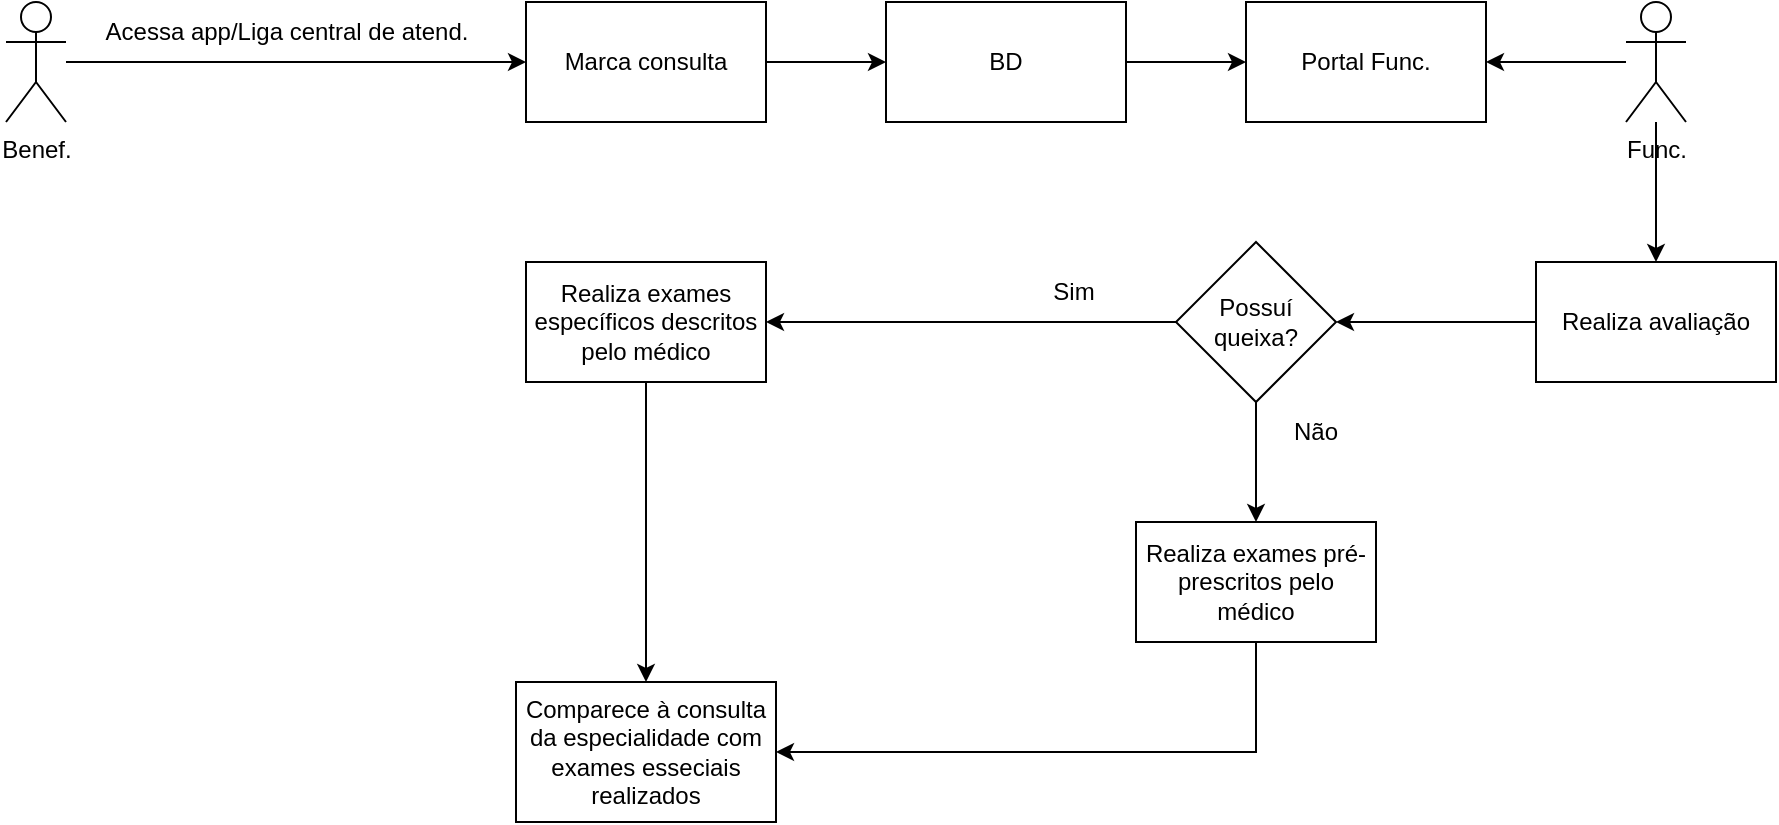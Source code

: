 <mxfile version="22.1.1" type="device">
  <diagram name="Página-1" id="huURj8NSp5yyznoCVy1u">
    <mxGraphModel dx="1877" dy="522" grid="1" gridSize="10" guides="1" tooltips="1" connect="1" arrows="1" fold="1" page="1" pageScale="1" pageWidth="827" pageHeight="1169" math="0" shadow="0">
      <root>
        <mxCell id="0" />
        <mxCell id="1" parent="0" />
        <mxCell id="s7PfS4D-mDp2UdjOUPB3-10" value="" style="edgeStyle=orthogonalEdgeStyle;rounded=0;orthogonalLoop=1;jettySize=auto;html=1;" edge="1" parent="1" source="s7PfS4D-mDp2UdjOUPB3-1" target="s7PfS4D-mDp2UdjOUPB3-9">
          <mxGeometry relative="1" as="geometry" />
        </mxCell>
        <mxCell id="s7PfS4D-mDp2UdjOUPB3-1" value="Benef.&lt;br&gt;" style="shape=umlActor;verticalLabelPosition=bottom;verticalAlign=top;html=1;outlineConnect=0;" vertex="1" parent="1">
          <mxGeometry x="-90" y="50" width="30" height="60" as="geometry" />
        </mxCell>
        <mxCell id="s7PfS4D-mDp2UdjOUPB3-15" value="" style="edgeStyle=orthogonalEdgeStyle;rounded=0;orthogonalLoop=1;jettySize=auto;html=1;" edge="1" parent="1" source="s7PfS4D-mDp2UdjOUPB3-3" target="s7PfS4D-mDp2UdjOUPB3-13">
          <mxGeometry relative="1" as="geometry" />
        </mxCell>
        <mxCell id="s7PfS4D-mDp2UdjOUPB3-19" value="" style="edgeStyle=orthogonalEdgeStyle;rounded=0;orthogonalLoop=1;jettySize=auto;html=1;" edge="1" parent="1" source="s7PfS4D-mDp2UdjOUPB3-3" target="s7PfS4D-mDp2UdjOUPB3-17">
          <mxGeometry relative="1" as="geometry" />
        </mxCell>
        <mxCell id="s7PfS4D-mDp2UdjOUPB3-3" value="Func." style="shape=umlActor;verticalLabelPosition=bottom;verticalAlign=top;html=1;outlineConnect=0;" vertex="1" parent="1">
          <mxGeometry x="720" y="50" width="30" height="60" as="geometry" />
        </mxCell>
        <mxCell id="s7PfS4D-mDp2UdjOUPB3-12" value="" style="edgeStyle=orthogonalEdgeStyle;rounded=0;orthogonalLoop=1;jettySize=auto;html=1;" edge="1" parent="1" source="s7PfS4D-mDp2UdjOUPB3-9" target="s7PfS4D-mDp2UdjOUPB3-11">
          <mxGeometry relative="1" as="geometry" />
        </mxCell>
        <object label="Marca consulta" ID_consulta="1" ID_Benef="1" Data_consulta="20/10/2024" Especialidade="Urologia" id="s7PfS4D-mDp2UdjOUPB3-9">
          <mxCell style="rounded=0;whiteSpace=wrap;html=1;" vertex="1" parent="1">
            <mxGeometry x="170" y="50" width="120" height="60" as="geometry" />
          </mxCell>
        </object>
        <mxCell id="s7PfS4D-mDp2UdjOUPB3-16" value="" style="edgeStyle=orthogonalEdgeStyle;rounded=0;orthogonalLoop=1;jettySize=auto;html=1;" edge="1" parent="1" source="s7PfS4D-mDp2UdjOUPB3-11" target="s7PfS4D-mDp2UdjOUPB3-13">
          <mxGeometry relative="1" as="geometry" />
        </mxCell>
        <mxCell id="s7PfS4D-mDp2UdjOUPB3-11" value="BD" style="whiteSpace=wrap;html=1;rounded=0;" vertex="1" parent="1">
          <mxGeometry x="350" y="50" width="120" height="60" as="geometry" />
        </mxCell>
        <mxCell id="s7PfS4D-mDp2UdjOUPB3-13" value="Portal Func." style="rounded=0;whiteSpace=wrap;html=1;" vertex="1" parent="1">
          <mxGeometry x="530" y="50" width="120" height="60" as="geometry" />
        </mxCell>
        <mxCell id="s7PfS4D-mDp2UdjOUPB3-25" value="" style="edgeStyle=orthogonalEdgeStyle;rounded=0;orthogonalLoop=1;jettySize=auto;html=1;" edge="1" parent="1" source="s7PfS4D-mDp2UdjOUPB3-17" target="s7PfS4D-mDp2UdjOUPB3-24">
          <mxGeometry relative="1" as="geometry" />
        </mxCell>
        <mxCell id="s7PfS4D-mDp2UdjOUPB3-17" value="Realiza avaliação" style="rounded=0;whiteSpace=wrap;html=1;" vertex="1" parent="1">
          <mxGeometry x="675" y="180" width="120" height="60" as="geometry" />
        </mxCell>
        <mxCell id="s7PfS4D-mDp2UdjOUPB3-27" value="" style="edgeStyle=orthogonalEdgeStyle;rounded=0;orthogonalLoop=1;jettySize=auto;html=1;" edge="1" parent="1" source="s7PfS4D-mDp2UdjOUPB3-24" target="s7PfS4D-mDp2UdjOUPB3-26">
          <mxGeometry relative="1" as="geometry" />
        </mxCell>
        <mxCell id="s7PfS4D-mDp2UdjOUPB3-29" value="" style="edgeStyle=orthogonalEdgeStyle;rounded=0;orthogonalLoop=1;jettySize=auto;html=1;" edge="1" parent="1" source="s7PfS4D-mDp2UdjOUPB3-24" target="s7PfS4D-mDp2UdjOUPB3-28">
          <mxGeometry relative="1" as="geometry" />
        </mxCell>
        <mxCell id="s7PfS4D-mDp2UdjOUPB3-24" value="Possuí queixa?" style="rhombus;whiteSpace=wrap;html=1;rounded=0;" vertex="1" parent="1">
          <mxGeometry x="495" y="170" width="80" height="80" as="geometry" />
        </mxCell>
        <mxCell id="s7PfS4D-mDp2UdjOUPB3-34" value="" style="edgeStyle=orthogonalEdgeStyle;rounded=0;orthogonalLoop=1;jettySize=auto;html=1;" edge="1" parent="1" source="s7PfS4D-mDp2UdjOUPB3-26" target="s7PfS4D-mDp2UdjOUPB3-32">
          <mxGeometry relative="1" as="geometry">
            <Array as="points">
              <mxPoint x="535" y="425" />
            </Array>
          </mxGeometry>
        </mxCell>
        <mxCell id="s7PfS4D-mDp2UdjOUPB3-26" value="Realiza exames pré-prescritos pelo médico" style="whiteSpace=wrap;html=1;rounded=0;" vertex="1" parent="1">
          <mxGeometry x="475" y="310" width="120" height="60" as="geometry" />
        </mxCell>
        <mxCell id="s7PfS4D-mDp2UdjOUPB3-33" value="" style="edgeStyle=orthogonalEdgeStyle;rounded=0;orthogonalLoop=1;jettySize=auto;html=1;" edge="1" parent="1" source="s7PfS4D-mDp2UdjOUPB3-28" target="s7PfS4D-mDp2UdjOUPB3-32">
          <mxGeometry relative="1" as="geometry" />
        </mxCell>
        <mxCell id="s7PfS4D-mDp2UdjOUPB3-28" value="Realiza exames específicos descritos pelo médico" style="whiteSpace=wrap;html=1;rounded=0;" vertex="1" parent="1">
          <mxGeometry x="170" y="180" width="120" height="60" as="geometry" />
        </mxCell>
        <mxCell id="s7PfS4D-mDp2UdjOUPB3-30" value="Sim" style="text;html=1;strokeColor=none;fillColor=none;align=center;verticalAlign=middle;whiteSpace=wrap;rounded=0;" vertex="1" parent="1">
          <mxGeometry x="414" y="180" width="60" height="30" as="geometry" />
        </mxCell>
        <mxCell id="s7PfS4D-mDp2UdjOUPB3-31" value="Não" style="text;html=1;strokeColor=none;fillColor=none;align=center;verticalAlign=middle;whiteSpace=wrap;rounded=0;" vertex="1" parent="1">
          <mxGeometry x="535" y="250" width="60" height="30" as="geometry" />
        </mxCell>
        <mxCell id="s7PfS4D-mDp2UdjOUPB3-32" value="Comparece à consulta da especialidade com exames esseciais realizados" style="whiteSpace=wrap;html=1;rounded=0;" vertex="1" parent="1">
          <mxGeometry x="165" y="390" width="130" height="70" as="geometry" />
        </mxCell>
        <mxCell id="s7PfS4D-mDp2UdjOUPB3-36" value="Acessa app/Liga central de atend." style="text;html=1;align=center;verticalAlign=middle;resizable=0;points=[];autosize=1;strokeColor=none;fillColor=none;" vertex="1" parent="1">
          <mxGeometry x="-50" y="50" width="200" height="30" as="geometry" />
        </mxCell>
      </root>
    </mxGraphModel>
  </diagram>
</mxfile>

